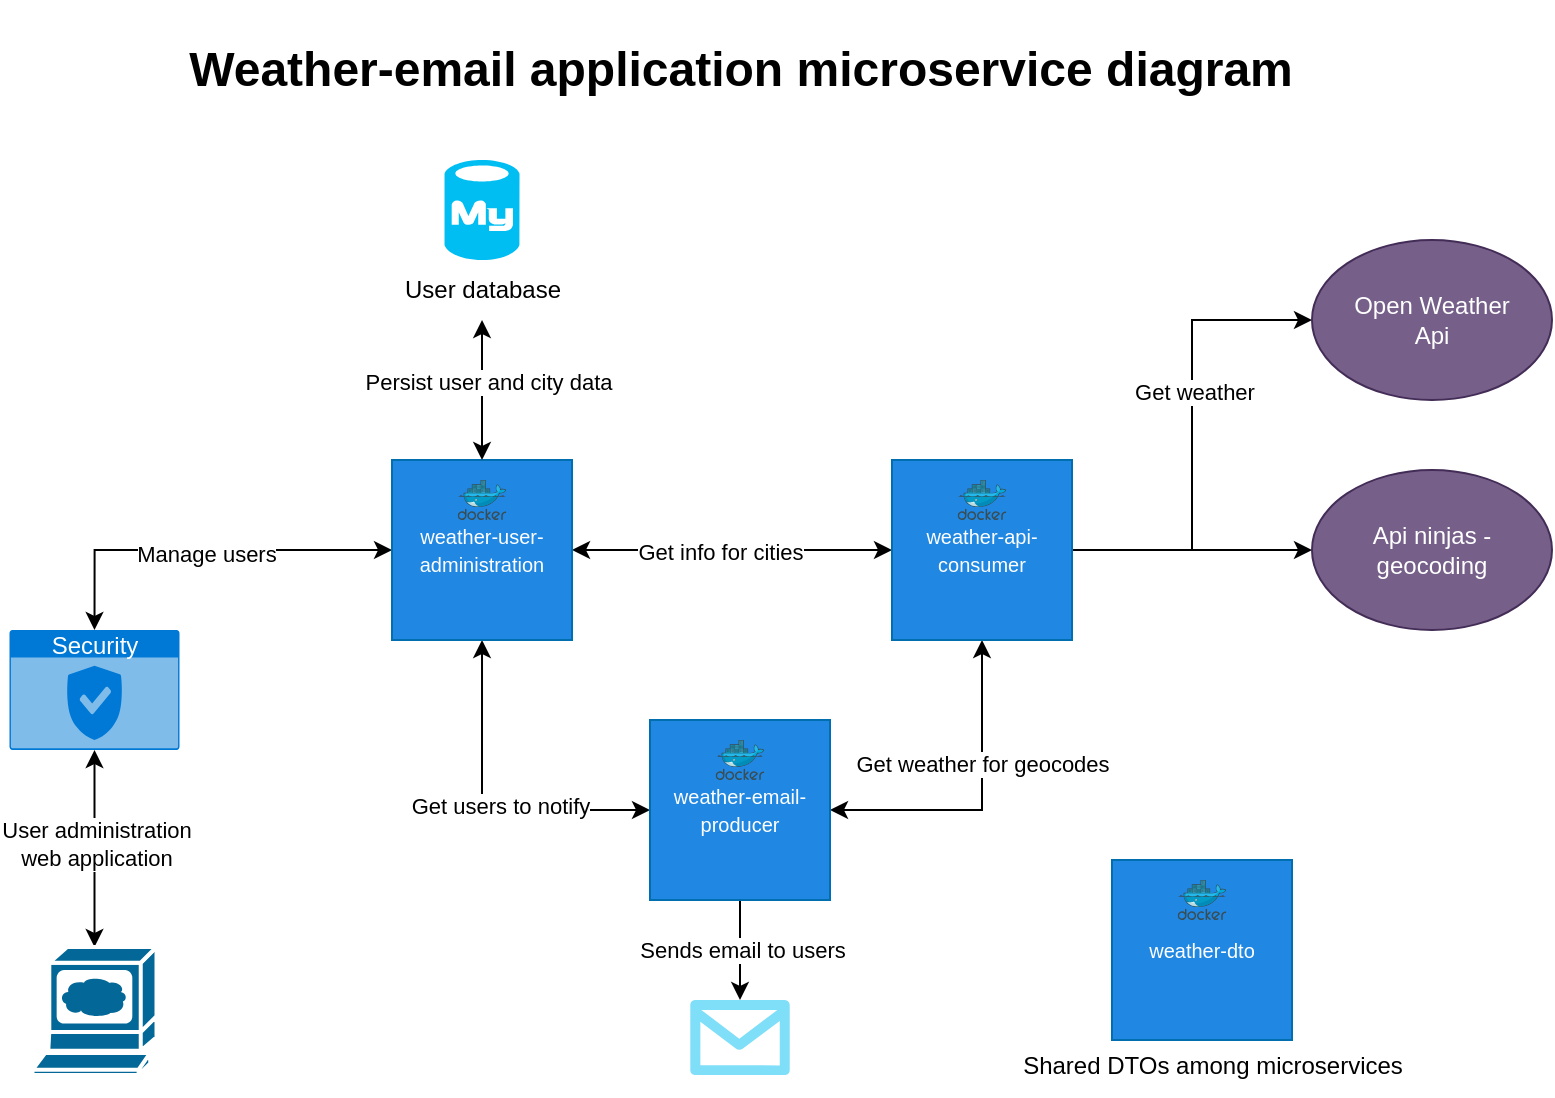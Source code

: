 <mxfile version="21.6.5" type="device">
  <diagram name="Page-1" id="yvMuT_vzadAieQc7Wc1n">
    <mxGraphModel dx="875" dy="518" grid="1" gridSize="10" guides="1" tooltips="1" connect="1" arrows="1" fold="1" page="1" pageScale="1" pageWidth="827" pageHeight="1169" math="0" shadow="0">
      <root>
        <mxCell id="0" />
        <mxCell id="1" parent="0" />
        <mxCell id="3ioDwAA6a8Dou9nwrUEn-6" style="edgeStyle=orthogonalEdgeStyle;rounded=0;orthogonalLoop=1;jettySize=auto;html=1;entryX=0.5;entryY=0;entryDx=0;entryDy=0;entryPerimeter=0;startArrow=classic;startFill=1;" edge="1" parent="1" source="3ioDwAA6a8Dou9nwrUEn-1" target="3ioDwAA6a8Dou9nwrUEn-5">
          <mxGeometry relative="1" as="geometry" />
        </mxCell>
        <mxCell id="3ioDwAA6a8Dou9nwrUEn-45" value="Manage users" style="edgeLabel;html=1;align=center;verticalAlign=middle;resizable=0;points=[];" vertex="1" connectable="0" parent="3ioDwAA6a8Dou9nwrUEn-6">
          <mxGeometry x="-0.007" y="2" relative="1" as="geometry">
            <mxPoint as="offset" />
          </mxGeometry>
        </mxCell>
        <mxCell id="3ioDwAA6a8Dou9nwrUEn-25" style="edgeStyle=orthogonalEdgeStyle;rounded=0;orthogonalLoop=1;jettySize=auto;html=1;exitX=0.5;exitY=1;exitDx=0;exitDy=0;entryX=0;entryY=0.5;entryDx=0;entryDy=0;startArrow=classic;startFill=1;" edge="1" parent="1" source="3ioDwAA6a8Dou9nwrUEn-1" target="3ioDwAA6a8Dou9nwrUEn-15">
          <mxGeometry relative="1" as="geometry" />
        </mxCell>
        <mxCell id="3ioDwAA6a8Dou9nwrUEn-39" value="Get users to notify" style="edgeLabel;html=1;align=center;verticalAlign=middle;resizable=0;points=[];" vertex="1" connectable="0" parent="3ioDwAA6a8Dou9nwrUEn-25">
          <mxGeometry x="0.108" y="2" relative="1" as="geometry">
            <mxPoint as="offset" />
          </mxGeometry>
        </mxCell>
        <mxCell id="3ioDwAA6a8Dou9nwrUEn-27" style="edgeStyle=orthogonalEdgeStyle;rounded=0;orthogonalLoop=1;jettySize=auto;html=1;entryX=0;entryY=0.5;entryDx=0;entryDy=0;startArrow=classic;startFill=1;" edge="1" parent="1" source="3ioDwAA6a8Dou9nwrUEn-1" target="3ioDwAA6a8Dou9nwrUEn-18">
          <mxGeometry relative="1" as="geometry" />
        </mxCell>
        <mxCell id="3ioDwAA6a8Dou9nwrUEn-40" value="Get info for cities" style="edgeLabel;html=1;align=center;verticalAlign=middle;resizable=0;points=[];" vertex="1" connectable="0" parent="3ioDwAA6a8Dou9nwrUEn-27">
          <mxGeometry x="-0.083" y="-1" relative="1" as="geometry">
            <mxPoint as="offset" />
          </mxGeometry>
        </mxCell>
        <mxCell id="3ioDwAA6a8Dou9nwrUEn-1" value="&lt;p style=&quot;line-height: 110%;&quot;&gt;&lt;font style=&quot;font-size: 10px;&quot;&gt;weather-user-administration&lt;/font&gt;&lt;/p&gt;" style="whiteSpace=wrap;html=1;aspect=fixed;fillColor=#2087E2;fontColor=#ffffff;strokeColor=#006EAF;" vertex="1" parent="1">
          <mxGeometry x="240.01" y="350" width="90" height="90" as="geometry" />
        </mxCell>
        <mxCell id="3ioDwAA6a8Dou9nwrUEn-2" value="" style="image;sketch=0;aspect=fixed;html=1;points=[];align=center;fontSize=12;image=img/lib/mscae/Docker.svg;" vertex="1" parent="1">
          <mxGeometry x="272.82" y="360" width="24.39" height="20" as="geometry" />
        </mxCell>
        <mxCell id="3ioDwAA6a8Dou9nwrUEn-9" style="edgeStyle=orthogonalEdgeStyle;rounded=0;orthogonalLoop=1;jettySize=auto;html=1;entryX=0.5;entryY=0;entryDx=0;entryDy=0;entryPerimeter=0;startArrow=classic;startFill=1;" edge="1" parent="1" source="3ioDwAA6a8Dou9nwrUEn-5" target="3ioDwAA6a8Dou9nwrUEn-8">
          <mxGeometry relative="1" as="geometry" />
        </mxCell>
        <mxCell id="3ioDwAA6a8Dou9nwrUEn-34" value="User administration&lt;br&gt;web application" style="edgeLabel;html=1;align=center;verticalAlign=middle;resizable=0;points=[];" vertex="1" connectable="0" parent="3ioDwAA6a8Dou9nwrUEn-9">
          <mxGeometry x="-0.049" relative="1" as="geometry">
            <mxPoint as="offset" />
          </mxGeometry>
        </mxCell>
        <mxCell id="3ioDwAA6a8Dou9nwrUEn-5" value="Security" style="html=1;whiteSpace=wrap;strokeColor=none;fillColor=#0079D6;labelPosition=center;verticalLabelPosition=middle;verticalAlign=top;align=center;fontSize=12;outlineConnect=0;spacingTop=-6;fontColor=#FFFFFF;sketch=0;shape=mxgraph.sitemap.security;" vertex="1" parent="1">
          <mxGeometry x="48.75" y="435" width="85" height="60" as="geometry" />
        </mxCell>
        <mxCell id="3ioDwAA6a8Dou9nwrUEn-8" value="" style="shape=mxgraph.cisco.computers_and_peripherals.web_browser;html=1;pointerEvents=1;dashed=0;fillColor=#036897;strokeColor=#ffffff;strokeWidth=2;verticalLabelPosition=bottom;verticalAlign=top;align=center;outlineConnect=0;" vertex="1" parent="1">
          <mxGeometry x="60.25" y="593.5" width="62" height="64" as="geometry" />
        </mxCell>
        <mxCell id="3ioDwAA6a8Dou9nwrUEn-10" value="" style="verticalLabelPosition=bottom;html=1;verticalAlign=top;align=center;strokeColor=none;fillColor=#00BEF2;shape=mxgraph.azure.mysql_database;" vertex="1" parent="1">
          <mxGeometry x="266.26" y="200" width="37.5" height="50" as="geometry" />
        </mxCell>
        <mxCell id="3ioDwAA6a8Dou9nwrUEn-26" style="edgeStyle=orthogonalEdgeStyle;rounded=0;orthogonalLoop=1;jettySize=auto;html=1;entryX=0.5;entryY=1;entryDx=0;entryDy=0;startArrow=classic;startFill=1;" edge="1" parent="1" source="3ioDwAA6a8Dou9nwrUEn-15" target="3ioDwAA6a8Dou9nwrUEn-18">
          <mxGeometry relative="1" as="geometry" />
        </mxCell>
        <mxCell id="3ioDwAA6a8Dou9nwrUEn-42" value="Get weather for geocodes" style="edgeLabel;html=1;align=center;verticalAlign=middle;resizable=0;points=[];" vertex="1" connectable="0" parent="3ioDwAA6a8Dou9nwrUEn-26">
          <mxGeometry x="0.238" relative="1" as="geometry">
            <mxPoint as="offset" />
          </mxGeometry>
        </mxCell>
        <mxCell id="3ioDwAA6a8Dou9nwrUEn-37" style="edgeStyle=orthogonalEdgeStyle;rounded=0;orthogonalLoop=1;jettySize=auto;html=1;" edge="1" parent="1" source="3ioDwAA6a8Dou9nwrUEn-15" target="3ioDwAA6a8Dou9nwrUEn-36">
          <mxGeometry relative="1" as="geometry" />
        </mxCell>
        <mxCell id="3ioDwAA6a8Dou9nwrUEn-38" value="Sends email to users" style="edgeLabel;html=1;align=center;verticalAlign=middle;resizable=0;points=[];" vertex="1" connectable="0" parent="3ioDwAA6a8Dou9nwrUEn-37">
          <mxGeometry x="-0.02" y="1" relative="1" as="geometry">
            <mxPoint as="offset" />
          </mxGeometry>
        </mxCell>
        <mxCell id="3ioDwAA6a8Dou9nwrUEn-15" value="&lt;p style=&quot;line-height: 110%;&quot;&gt;&lt;font style=&quot;font-size: 10px;&quot;&gt;weather-email-producer&lt;/font&gt;&lt;/p&gt;" style="whiteSpace=wrap;html=1;aspect=fixed;fillColor=#2087E2;fontColor=#ffffff;strokeColor=#006EAF;" vertex="1" parent="1">
          <mxGeometry x="369" y="480" width="90" height="90" as="geometry" />
        </mxCell>
        <mxCell id="3ioDwAA6a8Dou9nwrUEn-16" value="" style="image;sketch=0;aspect=fixed;html=1;points=[];align=center;fontSize=12;image=img/lib/mscae/Docker.svg;" vertex="1" parent="1">
          <mxGeometry x="401.81" y="490" width="24.39" height="20" as="geometry" />
        </mxCell>
        <mxCell id="3ioDwAA6a8Dou9nwrUEn-22" style="edgeStyle=orthogonalEdgeStyle;rounded=0;orthogonalLoop=1;jettySize=auto;html=1;entryX=0.5;entryY=0;entryDx=0;entryDy=0;startArrow=classic;startFill=1;" edge="1" parent="1" source="3ioDwAA6a8Dou9nwrUEn-17" target="3ioDwAA6a8Dou9nwrUEn-1">
          <mxGeometry relative="1" as="geometry" />
        </mxCell>
        <mxCell id="3ioDwAA6a8Dou9nwrUEn-35" value="Persist user and city data" style="edgeLabel;html=1;align=center;verticalAlign=middle;resizable=0;points=[];" vertex="1" connectable="0" parent="3ioDwAA6a8Dou9nwrUEn-22">
          <mxGeometry x="-0.114" y="3" relative="1" as="geometry">
            <mxPoint as="offset" />
          </mxGeometry>
        </mxCell>
        <mxCell id="3ioDwAA6a8Dou9nwrUEn-17" value="User database" style="text;html=1;align=center;verticalAlign=middle;resizable=0;points=[];autosize=1;strokeColor=none;fillColor=none;" vertex="1" parent="1">
          <mxGeometry x="235.01" y="250" width="100" height="30" as="geometry" />
        </mxCell>
        <mxCell id="3ioDwAA6a8Dou9nwrUEn-31" style="edgeStyle=orthogonalEdgeStyle;rounded=0;orthogonalLoop=1;jettySize=auto;html=1;entryX=0;entryY=0.5;entryDx=0;entryDy=0;" edge="1" parent="1" source="3ioDwAA6a8Dou9nwrUEn-18" target="3ioDwAA6a8Dou9nwrUEn-20">
          <mxGeometry relative="1" as="geometry" />
        </mxCell>
        <mxCell id="3ioDwAA6a8Dou9nwrUEn-32" style="edgeStyle=orthogonalEdgeStyle;rounded=0;orthogonalLoop=1;jettySize=auto;html=1;entryX=0;entryY=0.5;entryDx=0;entryDy=0;" edge="1" parent="1" source="3ioDwAA6a8Dou9nwrUEn-18" target="3ioDwAA6a8Dou9nwrUEn-21">
          <mxGeometry relative="1" as="geometry" />
        </mxCell>
        <mxCell id="3ioDwAA6a8Dou9nwrUEn-41" value="Get weather" style="edgeLabel;html=1;align=center;verticalAlign=middle;resizable=0;points=[];" vertex="1" connectable="0" parent="3ioDwAA6a8Dou9nwrUEn-32">
          <mxGeometry x="0.187" y="-1" relative="1" as="geometry">
            <mxPoint as="offset" />
          </mxGeometry>
        </mxCell>
        <mxCell id="3ioDwAA6a8Dou9nwrUEn-18" value="&lt;p style=&quot;line-height: 110%;&quot;&gt;&lt;font style=&quot;font-size: 10px;&quot;&gt;weather-api-consumer&lt;/font&gt;&lt;/p&gt;" style="whiteSpace=wrap;html=1;aspect=fixed;fillColor=#2087E2;fontColor=#ffffff;strokeColor=#006EAF;" vertex="1" parent="1">
          <mxGeometry x="490" y="350" width="90" height="90" as="geometry" />
        </mxCell>
        <mxCell id="3ioDwAA6a8Dou9nwrUEn-19" value="" style="image;sketch=0;aspect=fixed;html=1;points=[];align=center;fontSize=12;image=img/lib/mscae/Docker.svg;" vertex="1" parent="1">
          <mxGeometry x="522.81" y="360" width="24.39" height="20" as="geometry" />
        </mxCell>
        <mxCell id="3ioDwAA6a8Dou9nwrUEn-20" value="Api ninjas - geocoding" style="ellipse;whiteSpace=wrap;html=1;fillColor=#76608a;fontColor=#ffffff;strokeColor=#432D57;" vertex="1" parent="1">
          <mxGeometry x="700" y="355" width="120" height="80" as="geometry" />
        </mxCell>
        <mxCell id="3ioDwAA6a8Dou9nwrUEn-21" value="Open Weather&lt;br&gt;Api&lt;br&gt;" style="ellipse;whiteSpace=wrap;html=1;fillColor=#76608a;fontColor=#ffffff;strokeColor=#432D57;" vertex="1" parent="1">
          <mxGeometry x="700" y="240" width="120" height="80" as="geometry" />
        </mxCell>
        <mxCell id="3ioDwAA6a8Dou9nwrUEn-23" value="&lt;p style=&quot;line-height: 110%;&quot;&gt;&lt;font style=&quot;font-size: 10px;&quot;&gt;weather-dto&lt;/font&gt;&lt;/p&gt;" style="whiteSpace=wrap;html=1;aspect=fixed;fillColor=#2087E2;fontColor=#ffffff;strokeColor=#006EAF;" vertex="1" parent="1">
          <mxGeometry x="600" y="550" width="90" height="90" as="geometry" />
        </mxCell>
        <mxCell id="3ioDwAA6a8Dou9nwrUEn-24" value="" style="image;sketch=0;aspect=fixed;html=1;points=[];align=center;fontSize=12;image=img/lib/mscae/Docker.svg;" vertex="1" parent="1">
          <mxGeometry x="632.81" y="560" width="24.39" height="20" as="geometry" />
        </mxCell>
        <mxCell id="3ioDwAA6a8Dou9nwrUEn-36" value="" style="verticalLabelPosition=bottom;html=1;verticalAlign=top;align=center;strokeColor=none;fillColor=#00BEF2;shape=mxgraph.azure.message;pointerEvents=1;" vertex="1" parent="1">
          <mxGeometry x="389" y="620" width="50" height="37.5" as="geometry" />
        </mxCell>
        <mxCell id="3ioDwAA6a8Dou9nwrUEn-44" value="Shared DTOs among microservices" style="text;html=1;align=center;verticalAlign=middle;resizable=0;points=[];autosize=1;strokeColor=none;fillColor=none;" vertex="1" parent="1">
          <mxGeometry x="545" y="638" width="210" height="30" as="geometry" />
        </mxCell>
        <mxCell id="3ioDwAA6a8Dou9nwrUEn-46" value="&lt;h1&gt;Weather-email application microservice diagram&lt;/h1&gt;" style="text;html=1;align=center;verticalAlign=middle;resizable=0;points=[];autosize=1;strokeColor=none;fillColor=none;" vertex="1" parent="1">
          <mxGeometry x="124.0" y="120" width="580" height="70" as="geometry" />
        </mxCell>
      </root>
    </mxGraphModel>
  </diagram>
</mxfile>

